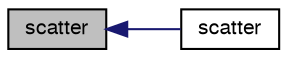 digraph "scatter"
{
  bgcolor="transparent";
  edge [fontname="FreeSans",fontsize="10",labelfontname="FreeSans",labelfontsize="10"];
  node [fontname="FreeSans",fontsize="10",shape=record];
  rankdir="LR";
  Node1 [label="scatter",height=0.2,width=0.4,color="black", fillcolor="grey75", style="filled" fontcolor="black"];
  Node1 -> Node2 [dir="back",color="midnightblue",fontsize="10",style="solid",fontname="FreeSans"];
  Node2 [label="scatter",height=0.2,width=0.4,color="black",URL="$a00906.html#a8cc2b45e8be5b42a3c7ed2adc5e43c88",tooltip="Distribute data in processor order. Requires fld to be sized! "];
}
